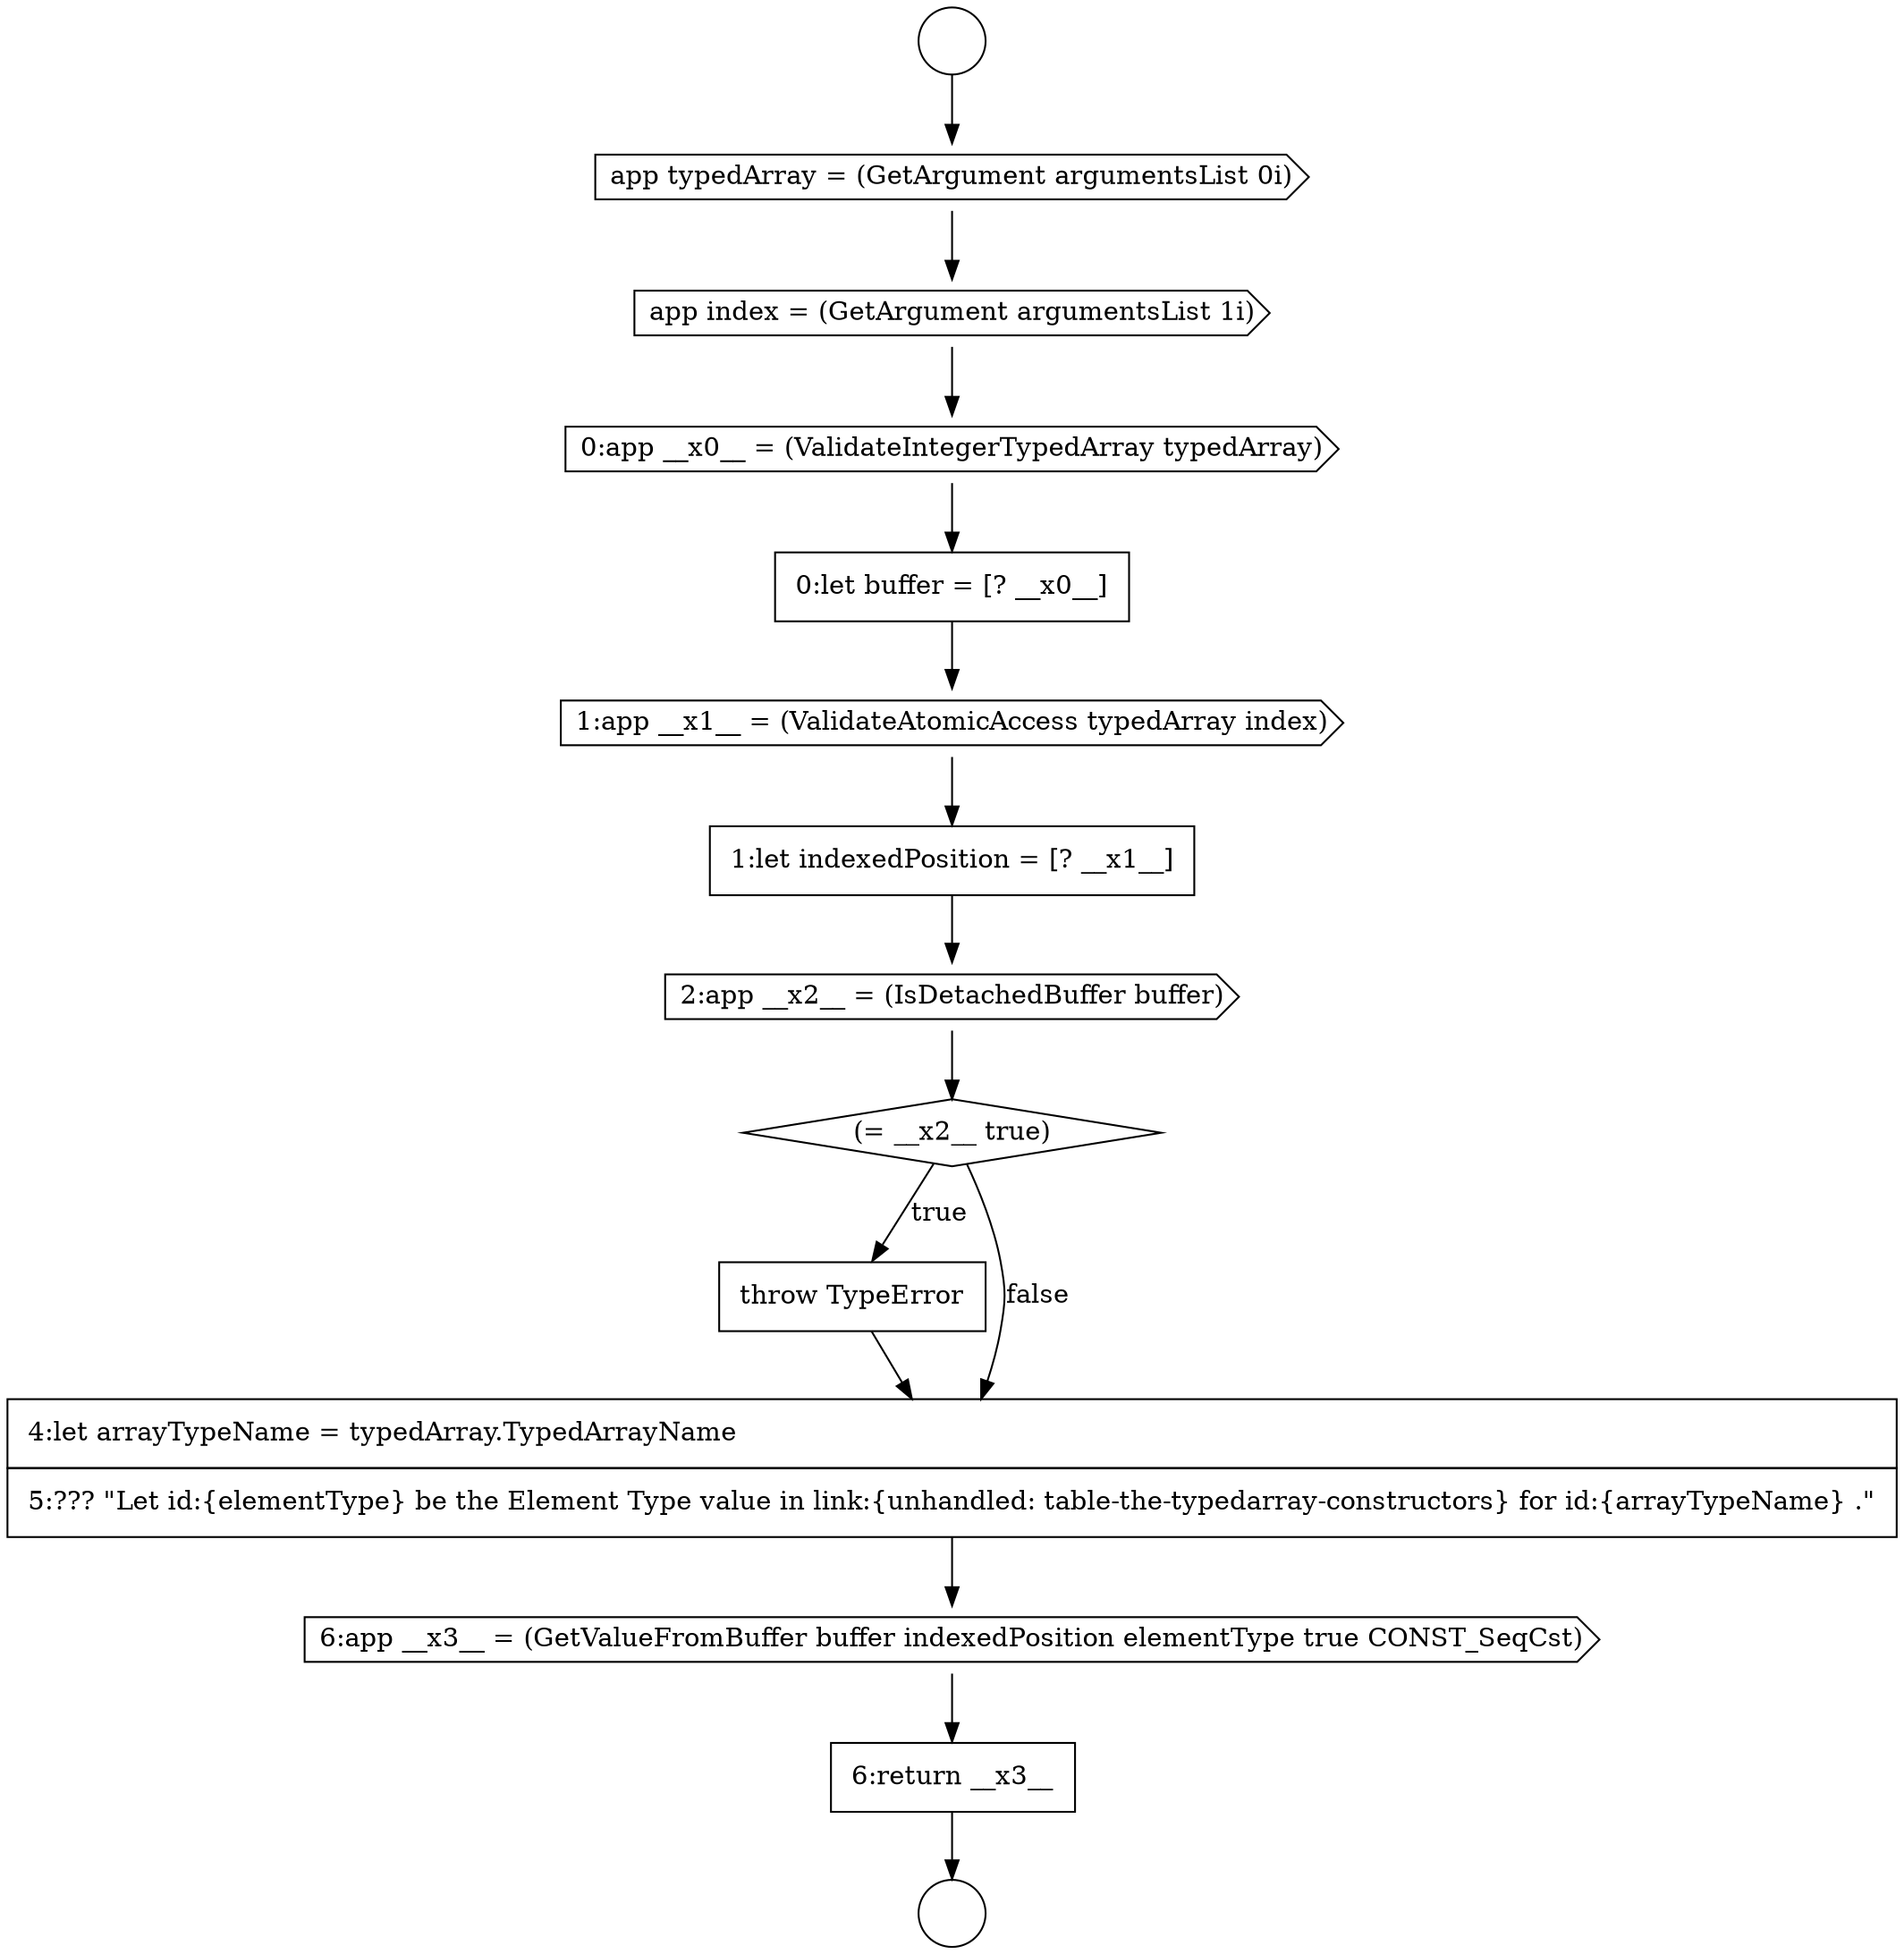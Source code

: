 digraph {
  node17976 [shape=cds, label=<<font color="black">0:app __x0__ = (ValidateIntegerTypedArray typedArray)</font>> color="black" fillcolor="white" style=filled]
  node17979 [shape=none, margin=0, label=<<font color="black">
    <table border="0" cellborder="1" cellspacing="0" cellpadding="10">
      <tr><td align="left">1:let indexedPosition = [? __x1__]</td></tr>
    </table>
  </font>> color="black" fillcolor="white" style=filled]
  node17985 [shape=none, margin=0, label=<<font color="black">
    <table border="0" cellborder="1" cellspacing="0" cellpadding="10">
      <tr><td align="left">6:return __x3__</td></tr>
    </table>
  </font>> color="black" fillcolor="white" style=filled]
  node17984 [shape=cds, label=<<font color="black">6:app __x3__ = (GetValueFromBuffer buffer indexedPosition elementType true CONST_SeqCst)</font>> color="black" fillcolor="white" style=filled]
  node17974 [shape=cds, label=<<font color="black">app typedArray = (GetArgument argumentsList 0i)</font>> color="black" fillcolor="white" style=filled]
  node17977 [shape=none, margin=0, label=<<font color="black">
    <table border="0" cellborder="1" cellspacing="0" cellpadding="10">
      <tr><td align="left">0:let buffer = [? __x0__]</td></tr>
    </table>
  </font>> color="black" fillcolor="white" style=filled]
  node17981 [shape=diamond, label=<<font color="black">(= __x2__ true)</font>> color="black" fillcolor="white" style=filled]
  node17973 [shape=circle label=" " color="black" fillcolor="white" style=filled]
  node17978 [shape=cds, label=<<font color="black">1:app __x1__ = (ValidateAtomicAccess typedArray index)</font>> color="black" fillcolor="white" style=filled]
  node17982 [shape=none, margin=0, label=<<font color="black">
    <table border="0" cellborder="1" cellspacing="0" cellpadding="10">
      <tr><td align="left">throw TypeError</td></tr>
    </table>
  </font>> color="black" fillcolor="white" style=filled]
  node17983 [shape=none, margin=0, label=<<font color="black">
    <table border="0" cellborder="1" cellspacing="0" cellpadding="10">
      <tr><td align="left">4:let arrayTypeName = typedArray.TypedArrayName</td></tr>
      <tr><td align="left">5:??? &quot;Let id:{elementType} be the Element Type value in link:{unhandled: table-the-typedarray-constructors} for id:{arrayTypeName} .&quot;</td></tr>
    </table>
  </font>> color="black" fillcolor="white" style=filled]
  node17972 [shape=circle label=" " color="black" fillcolor="white" style=filled]
  node17975 [shape=cds, label=<<font color="black">app index = (GetArgument argumentsList 1i)</font>> color="black" fillcolor="white" style=filled]
  node17980 [shape=cds, label=<<font color="black">2:app __x2__ = (IsDetachedBuffer buffer)</font>> color="black" fillcolor="white" style=filled]
  node17983 -> node17984 [ color="black"]
  node17979 -> node17980 [ color="black"]
  node17978 -> node17979 [ color="black"]
  node17981 -> node17982 [label=<<font color="black">true</font>> color="black"]
  node17981 -> node17983 [label=<<font color="black">false</font>> color="black"]
  node17972 -> node17974 [ color="black"]
  node17974 -> node17975 [ color="black"]
  node17982 -> node17983 [ color="black"]
  node17985 -> node17973 [ color="black"]
  node17980 -> node17981 [ color="black"]
  node17976 -> node17977 [ color="black"]
  node17975 -> node17976 [ color="black"]
  node17977 -> node17978 [ color="black"]
  node17984 -> node17985 [ color="black"]
}
